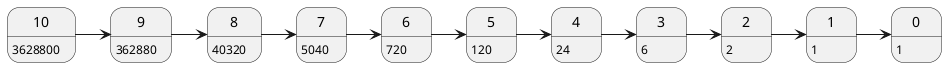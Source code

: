@startuml
!procedure $create_state($name, $attribute)
    state $name : $attribute
!endprocedure

!procedure $connect_states($name1, $name2)
    $name1 -right-> $name2
!endprocedure

/' computes the factorial for all numbers from 0 to the specified number,
   creates a state for each number, with its factorial as the attribute,
   and connects every state to its preceding state, denoting the recursive
   nature of the factorial function computation. '/
!function $factorial($n)
    !if $n == 0
        !$value = 1
        $create_state($n, $value)
    !else
        !$value = $n * $factorial($n - 1)
        $create_state($n, $value)
        $connect_states($n, $n - 1)
    !endif

    !return $value
!endfunction

' assign the return value to avoid syntax error
!$ignore = $factorial(10)
@enduml
